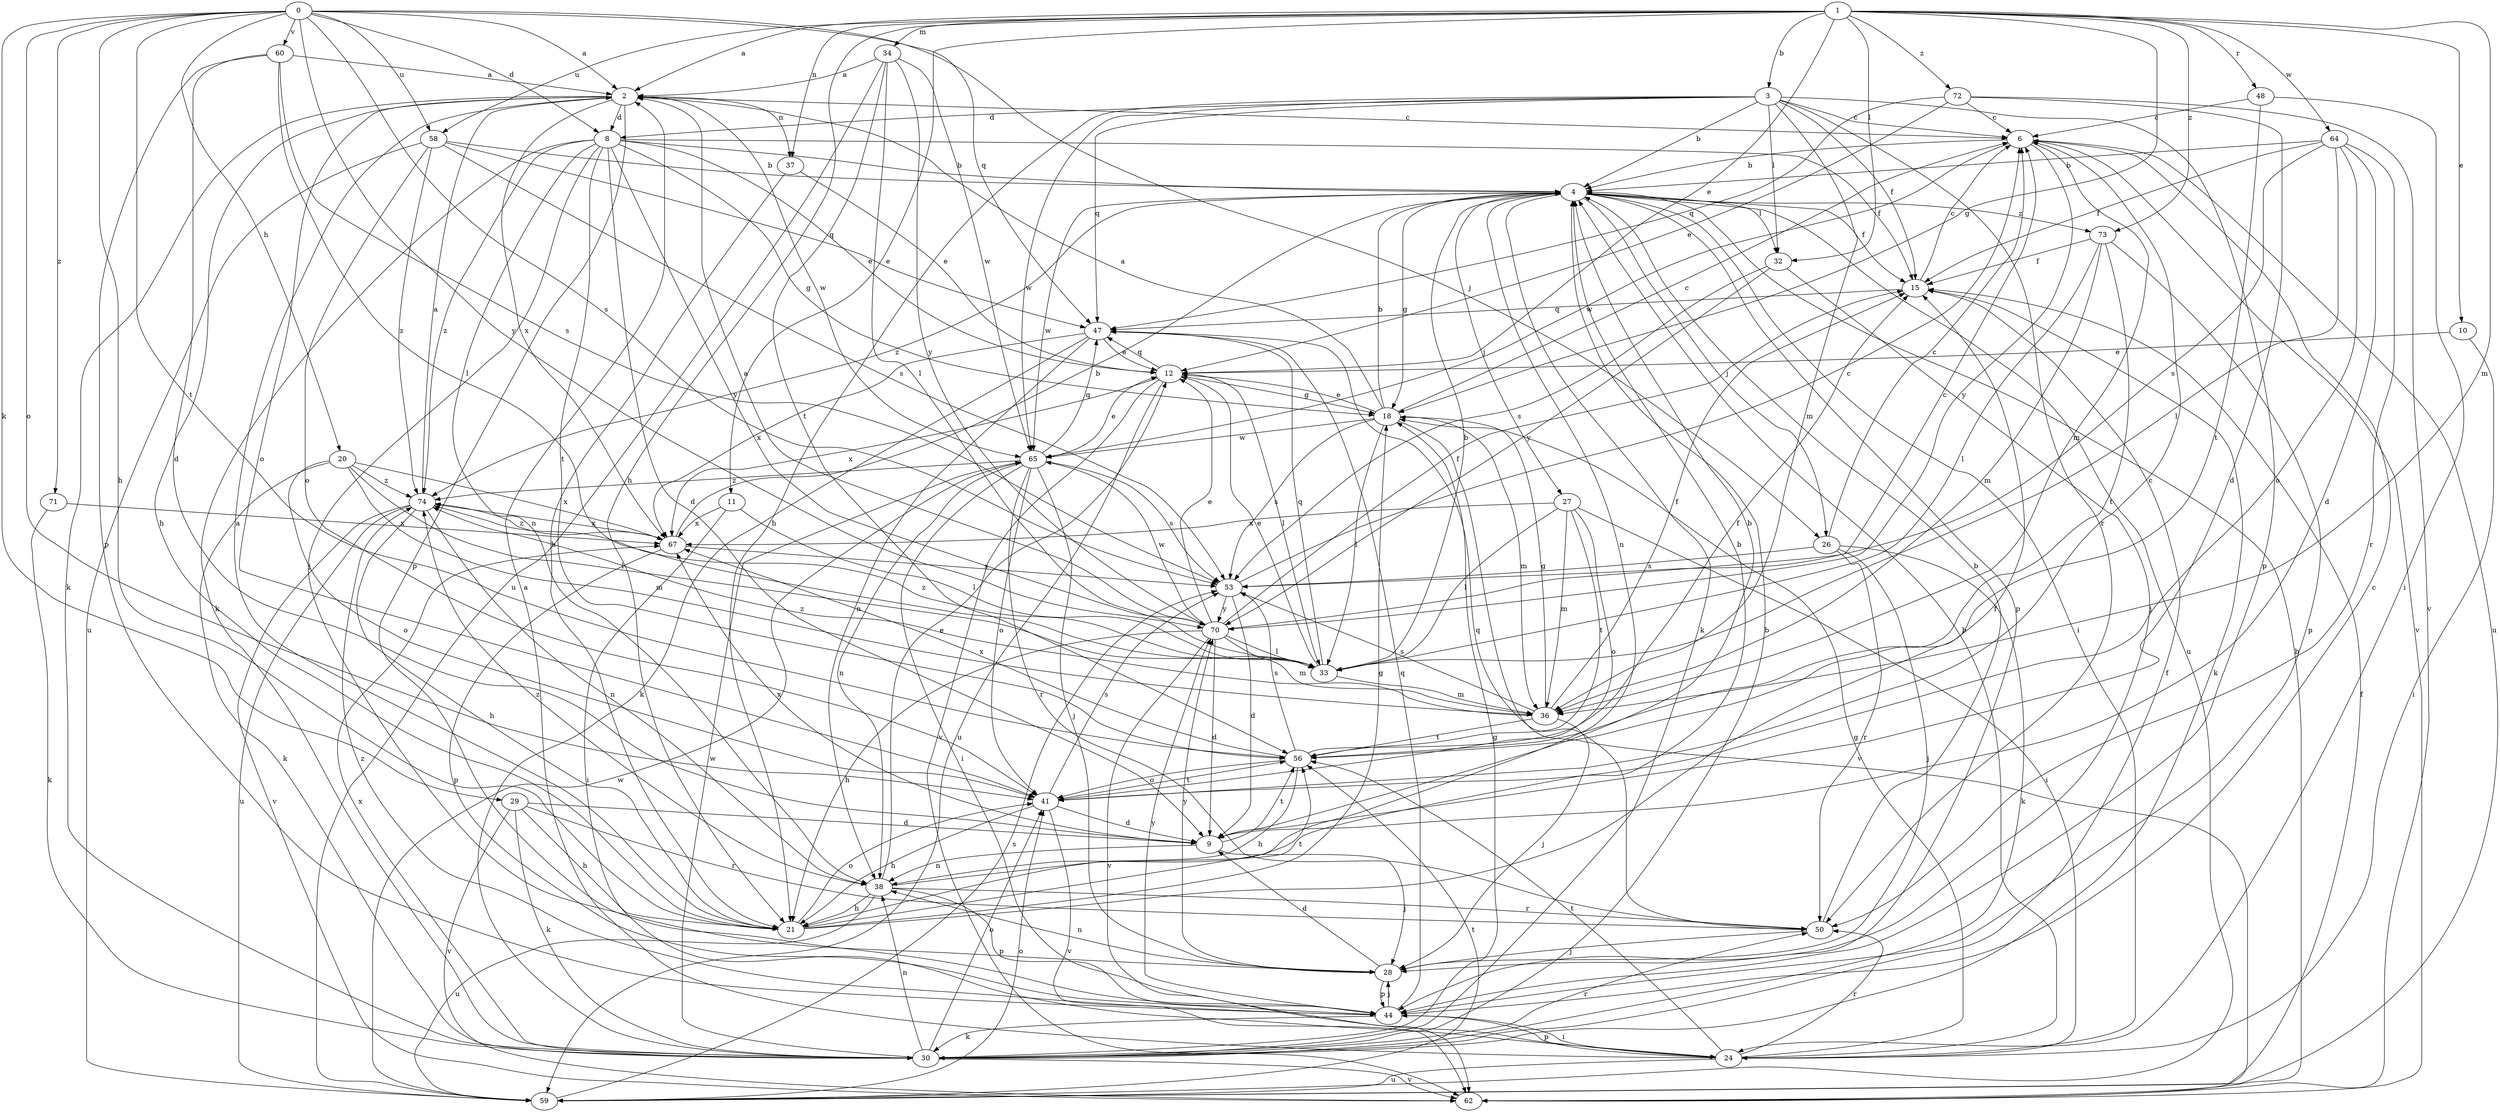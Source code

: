 strict digraph  {
0;
1;
2;
3;
4;
6;
8;
9;
10;
11;
12;
15;
18;
20;
21;
24;
26;
27;
28;
29;
30;
32;
33;
34;
36;
37;
38;
41;
44;
47;
48;
50;
53;
56;
58;
59;
60;
62;
64;
65;
67;
70;
71;
72;
73;
74;
0 -> 2  [label=a];
0 -> 8  [label=d];
0 -> 20  [label=h];
0 -> 21  [label=h];
0 -> 26  [label=j];
0 -> 29  [label=k];
0 -> 41  [label=o];
0 -> 47  [label=q];
0 -> 53  [label=s];
0 -> 56  [label=t];
0 -> 58  [label=u];
0 -> 60  [label=v];
0 -> 70  [label=y];
0 -> 71  [label=z];
1 -> 2  [label=a];
1 -> 3  [label=b];
1 -> 10  [label=e];
1 -> 11  [label=e];
1 -> 12  [label=e];
1 -> 18  [label=g];
1 -> 21  [label=h];
1 -> 32  [label=l];
1 -> 34  [label=m];
1 -> 36  [label=m];
1 -> 37  [label=n];
1 -> 48  [label=r];
1 -> 58  [label=u];
1 -> 64  [label=w];
1 -> 72  [label=z];
1 -> 73  [label=z];
2 -> 6  [label=c];
2 -> 8  [label=d];
2 -> 21  [label=h];
2 -> 30  [label=k];
2 -> 37  [label=n];
2 -> 41  [label=o];
2 -> 44  [label=p];
2 -> 65  [label=w];
2 -> 67  [label=x];
3 -> 4  [label=b];
3 -> 6  [label=c];
3 -> 8  [label=d];
3 -> 15  [label=f];
3 -> 21  [label=h];
3 -> 32  [label=l];
3 -> 36  [label=m];
3 -> 44  [label=p];
3 -> 47  [label=q];
3 -> 50  [label=r];
3 -> 65  [label=w];
4 -> 15  [label=f];
4 -> 18  [label=g];
4 -> 24  [label=i];
4 -> 26  [label=j];
4 -> 27  [label=j];
4 -> 30  [label=k];
4 -> 32  [label=l];
4 -> 38  [label=n];
4 -> 44  [label=p];
4 -> 59  [label=u];
4 -> 65  [label=w];
4 -> 73  [label=z];
4 -> 74  [label=z];
6 -> 4  [label=b];
6 -> 36  [label=m];
6 -> 59  [label=u];
6 -> 62  [label=v];
6 -> 65  [label=w];
6 -> 70  [label=y];
8 -> 4  [label=b];
8 -> 9  [label=d];
8 -> 12  [label=e];
8 -> 15  [label=f];
8 -> 18  [label=g];
8 -> 28  [label=j];
8 -> 30  [label=k];
8 -> 38  [label=n];
8 -> 56  [label=t];
8 -> 70  [label=y];
8 -> 74  [label=z];
9 -> 4  [label=b];
9 -> 28  [label=j];
9 -> 38  [label=n];
9 -> 56  [label=t];
9 -> 67  [label=x];
10 -> 12  [label=e];
10 -> 24  [label=i];
11 -> 24  [label=i];
11 -> 33  [label=l];
11 -> 67  [label=x];
12 -> 18  [label=g];
12 -> 33  [label=l];
12 -> 47  [label=q];
12 -> 59  [label=u];
12 -> 62  [label=v];
12 -> 67  [label=x];
15 -> 6  [label=c];
15 -> 30  [label=k];
15 -> 47  [label=q];
18 -> 2  [label=a];
18 -> 4  [label=b];
18 -> 6  [label=c];
18 -> 12  [label=e];
18 -> 33  [label=l];
18 -> 36  [label=m];
18 -> 53  [label=s];
18 -> 62  [label=v];
18 -> 65  [label=w];
20 -> 30  [label=k];
20 -> 33  [label=l];
20 -> 36  [label=m];
20 -> 41  [label=o];
20 -> 67  [label=x];
20 -> 74  [label=z];
21 -> 2  [label=a];
21 -> 15  [label=f];
21 -> 18  [label=g];
21 -> 41  [label=o];
21 -> 56  [label=t];
24 -> 2  [label=a];
24 -> 4  [label=b];
24 -> 18  [label=g];
24 -> 44  [label=p];
24 -> 50  [label=r];
24 -> 56  [label=t];
24 -> 59  [label=u];
26 -> 6  [label=c];
26 -> 28  [label=j];
26 -> 30  [label=k];
26 -> 50  [label=r];
26 -> 53  [label=s];
27 -> 24  [label=i];
27 -> 33  [label=l];
27 -> 36  [label=m];
27 -> 41  [label=o];
27 -> 56  [label=t];
27 -> 67  [label=x];
28 -> 9  [label=d];
28 -> 38  [label=n];
28 -> 44  [label=p];
28 -> 70  [label=y];
29 -> 9  [label=d];
29 -> 21  [label=h];
29 -> 30  [label=k];
29 -> 50  [label=r];
29 -> 62  [label=v];
30 -> 4  [label=b];
30 -> 15  [label=f];
30 -> 18  [label=g];
30 -> 38  [label=n];
30 -> 41  [label=o];
30 -> 50  [label=r];
30 -> 62  [label=v];
30 -> 65  [label=w];
30 -> 67  [label=x];
32 -> 28  [label=j];
32 -> 53  [label=s];
32 -> 70  [label=y];
33 -> 4  [label=b];
33 -> 12  [label=e];
33 -> 36  [label=m];
33 -> 47  [label=q];
33 -> 74  [label=z];
34 -> 2  [label=a];
34 -> 33  [label=l];
34 -> 56  [label=t];
34 -> 59  [label=u];
34 -> 65  [label=w];
34 -> 70  [label=y];
36 -> 15  [label=f];
36 -> 18  [label=g];
36 -> 28  [label=j];
36 -> 53  [label=s];
36 -> 56  [label=t];
36 -> 74  [label=z];
37 -> 12  [label=e];
37 -> 21  [label=h];
38 -> 4  [label=b];
38 -> 12  [label=e];
38 -> 21  [label=h];
38 -> 44  [label=p];
38 -> 50  [label=r];
38 -> 59  [label=u];
38 -> 74  [label=z];
41 -> 6  [label=c];
41 -> 9  [label=d];
41 -> 21  [label=h];
41 -> 53  [label=s];
41 -> 56  [label=t];
41 -> 62  [label=v];
44 -> 6  [label=c];
44 -> 24  [label=i];
44 -> 28  [label=j];
44 -> 30  [label=k];
44 -> 47  [label=q];
44 -> 70  [label=y];
44 -> 74  [label=z];
47 -> 12  [label=e];
47 -> 30  [label=k];
47 -> 38  [label=n];
47 -> 67  [label=x];
48 -> 6  [label=c];
48 -> 24  [label=i];
48 -> 56  [label=t];
50 -> 4  [label=b];
50 -> 28  [label=j];
50 -> 47  [label=q];
53 -> 6  [label=c];
53 -> 9  [label=d];
53 -> 70  [label=y];
56 -> 15  [label=f];
56 -> 21  [label=h];
56 -> 41  [label=o];
56 -> 53  [label=s];
56 -> 67  [label=x];
58 -> 4  [label=b];
58 -> 41  [label=o];
58 -> 47  [label=q];
58 -> 53  [label=s];
58 -> 59  [label=u];
58 -> 74  [label=z];
59 -> 15  [label=f];
59 -> 41  [label=o];
59 -> 53  [label=s];
59 -> 56  [label=t];
59 -> 65  [label=w];
60 -> 2  [label=a];
60 -> 9  [label=d];
60 -> 33  [label=l];
60 -> 44  [label=p];
60 -> 53  [label=s];
62 -> 4  [label=b];
64 -> 4  [label=b];
64 -> 9  [label=d];
64 -> 15  [label=f];
64 -> 33  [label=l];
64 -> 41  [label=o];
64 -> 50  [label=r];
64 -> 53  [label=s];
65 -> 12  [label=e];
65 -> 24  [label=i];
65 -> 28  [label=j];
65 -> 38  [label=n];
65 -> 41  [label=o];
65 -> 47  [label=q];
65 -> 50  [label=r];
65 -> 53  [label=s];
65 -> 74  [label=z];
67 -> 4  [label=b];
67 -> 44  [label=p];
67 -> 53  [label=s];
67 -> 74  [label=z];
70 -> 2  [label=a];
70 -> 6  [label=c];
70 -> 9  [label=d];
70 -> 12  [label=e];
70 -> 15  [label=f];
70 -> 21  [label=h];
70 -> 33  [label=l];
70 -> 36  [label=m];
70 -> 62  [label=v];
70 -> 65  [label=w];
71 -> 30  [label=k];
71 -> 67  [label=x];
72 -> 6  [label=c];
72 -> 9  [label=d];
72 -> 12  [label=e];
72 -> 47  [label=q];
72 -> 62  [label=v];
73 -> 15  [label=f];
73 -> 33  [label=l];
73 -> 36  [label=m];
73 -> 44  [label=p];
73 -> 56  [label=t];
74 -> 2  [label=a];
74 -> 21  [label=h];
74 -> 38  [label=n];
74 -> 59  [label=u];
74 -> 62  [label=v];
74 -> 67  [label=x];
}
